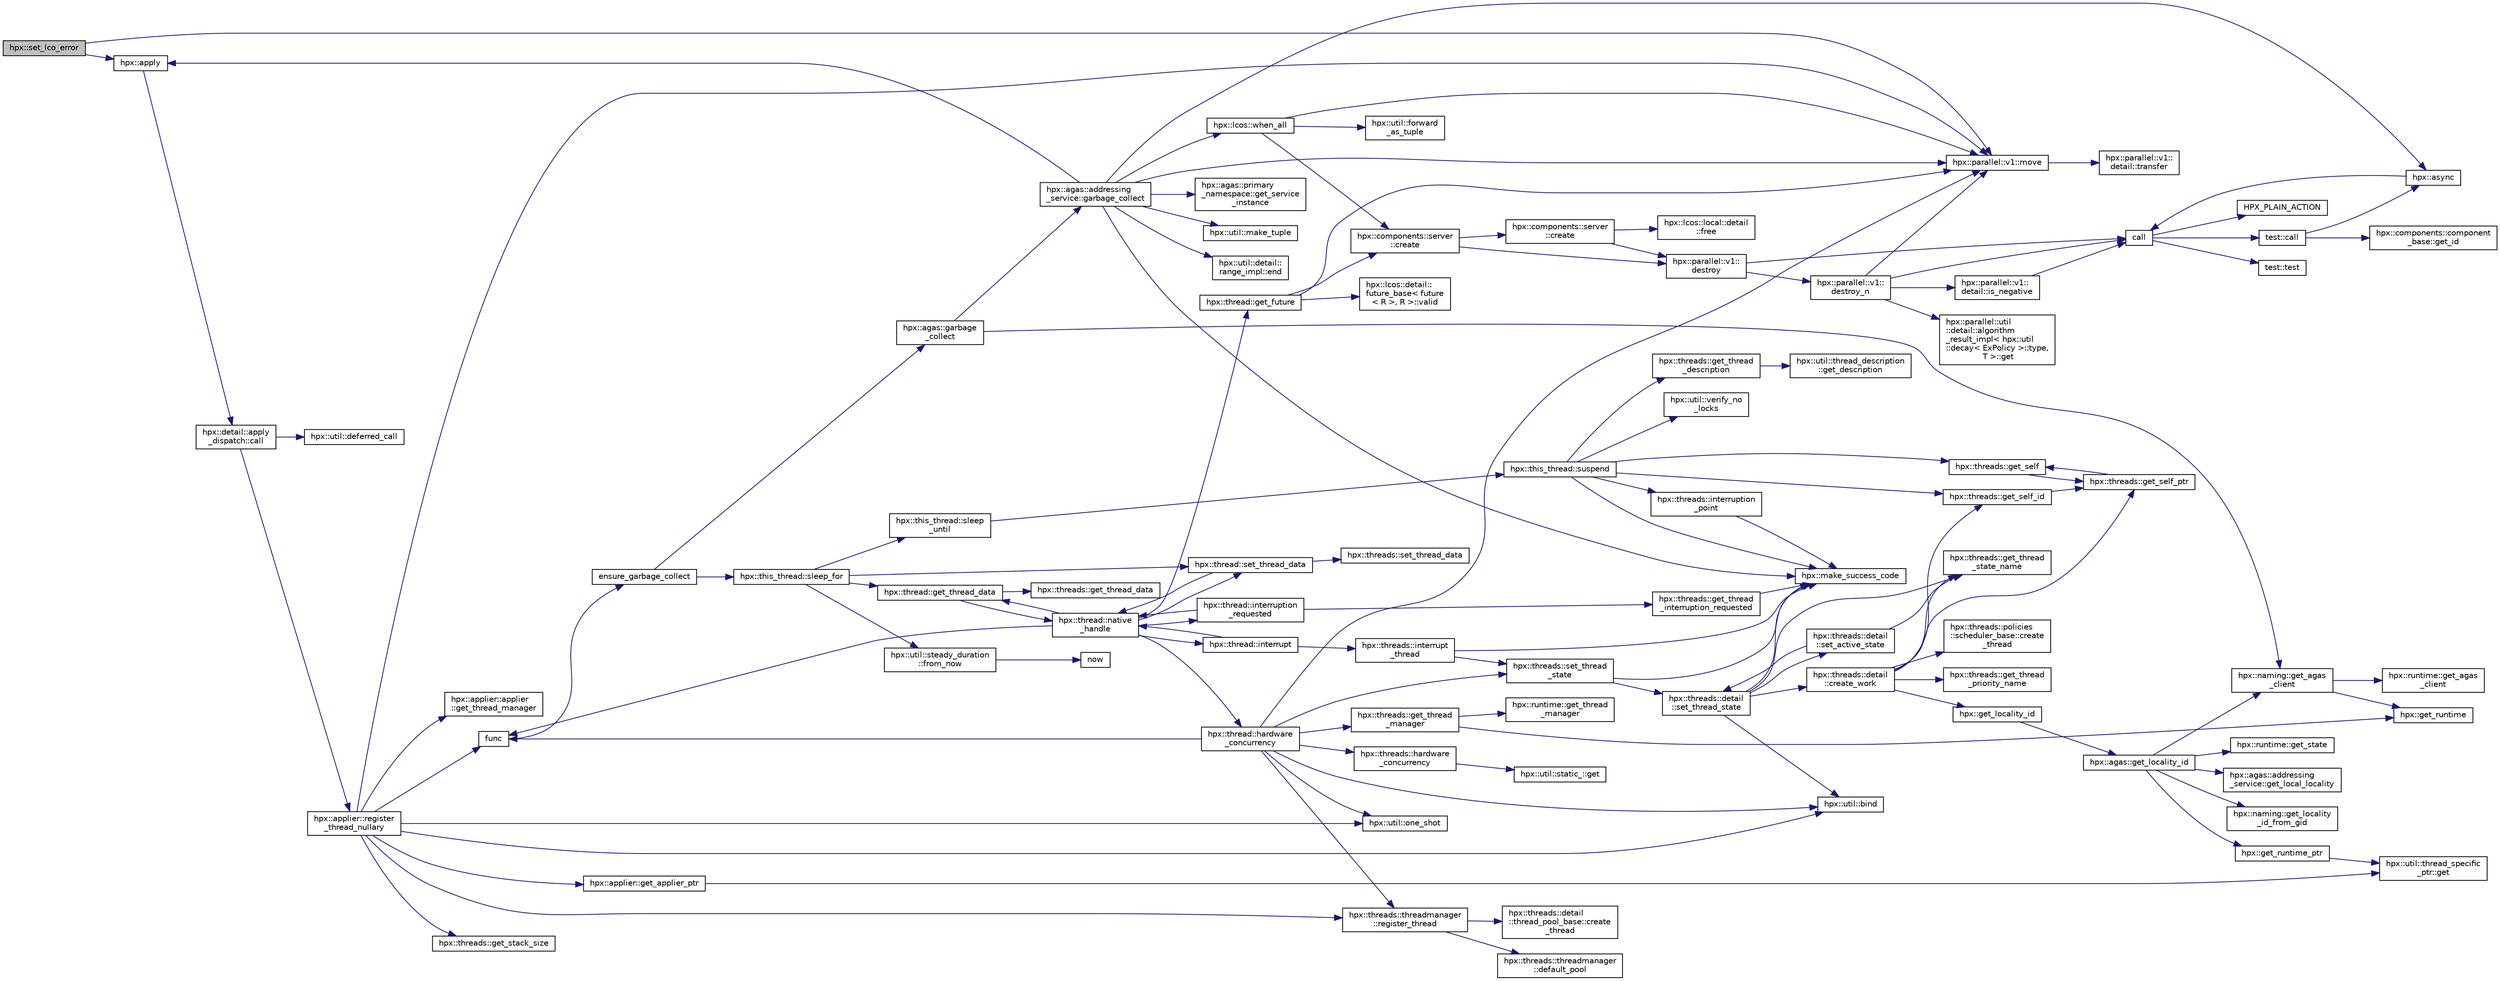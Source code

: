digraph "hpx::set_lco_error"
{
  edge [fontname="Helvetica",fontsize="10",labelfontname="Helvetica",labelfontsize="10"];
  node [fontname="Helvetica",fontsize="10",shape=record];
  rankdir="LR";
  Node15945 [label="hpx::set_lco_error",height=0.2,width=0.4,color="black", fillcolor="grey75", style="filled", fontcolor="black"];
  Node15945 -> Node15946 [color="midnightblue",fontsize="10",style="solid",fontname="Helvetica"];
  Node15946 [label="hpx::parallel::v1::move",height=0.2,width=0.4,color="black", fillcolor="white", style="filled",URL="$db/db9/namespacehpx_1_1parallel_1_1v1.html#aa7c4ede081ce786c9d1eb1adff495cfc"];
  Node15946 -> Node15947 [color="midnightblue",fontsize="10",style="solid",fontname="Helvetica"];
  Node15947 [label="hpx::parallel::v1::\ldetail::transfer",height=0.2,width=0.4,color="black", fillcolor="white", style="filled",URL="$d2/ddd/namespacehpx_1_1parallel_1_1v1_1_1detail.html#ab1b56a05e1885ca7cc7ffa1804dd2f3c"];
  Node15945 -> Node15948 [color="midnightblue",fontsize="10",style="solid",fontname="Helvetica"];
  Node15948 [label="hpx::apply",height=0.2,width=0.4,color="black", fillcolor="white", style="filled",URL="$d8/d83/namespacehpx.html#aa87762f0db0731d385f3fdfdb25d59fc"];
  Node15948 -> Node15949 [color="midnightblue",fontsize="10",style="solid",fontname="Helvetica"];
  Node15949 [label="hpx::detail::apply\l_dispatch::call",height=0.2,width=0.4,color="black", fillcolor="white", style="filled",URL="$db/de8/structhpx_1_1detail_1_1apply__dispatch.html#a0755fab16d281e74bcff0f8045be9459"];
  Node15949 -> Node15950 [color="midnightblue",fontsize="10",style="solid",fontname="Helvetica"];
  Node15950 [label="hpx::applier::register\l_thread_nullary",height=0.2,width=0.4,color="black", fillcolor="white", style="filled",URL="$d8/dcb/namespacehpx_1_1applier.html#a401cd1145927e58d74d1eb52aaccd936"];
  Node15950 -> Node15951 [color="midnightblue",fontsize="10",style="solid",fontname="Helvetica"];
  Node15951 [label="hpx::applier::get_applier_ptr",height=0.2,width=0.4,color="black", fillcolor="white", style="filled",URL="$d8/dcb/namespacehpx_1_1applier.html#a617483cf2b77ad3a0aa428ade7b35299"];
  Node15951 -> Node15952 [color="midnightblue",fontsize="10",style="solid",fontname="Helvetica"];
  Node15952 [label="hpx::util::thread_specific\l_ptr::get",height=0.2,width=0.4,color="black", fillcolor="white", style="filled",URL="$d4/d4c/structhpx_1_1util_1_1thread__specific__ptr.html#a3b27d8520710478aa41d1f74206bdba9"];
  Node15950 -> Node15953 [color="midnightblue",fontsize="10",style="solid",fontname="Helvetica"];
  Node15953 [label="func",height=0.2,width=0.4,color="black", fillcolor="white", style="filled",URL="$d8/dfd/id__type__ref__counting__1032_8cpp.html#ab811b86ea5107ffb3351fcaa29d2c652"];
  Node15953 -> Node15954 [color="midnightblue",fontsize="10",style="solid",fontname="Helvetica"];
  Node15954 [label="ensure_garbage_collect",height=0.2,width=0.4,color="black", fillcolor="white", style="filled",URL="$d8/dfd/id__type__ref__counting__1032_8cpp.html#a5264b94bf7c262ac0e521fb290d476d5"];
  Node15954 -> Node15955 [color="midnightblue",fontsize="10",style="solid",fontname="Helvetica"];
  Node15955 [label="hpx::this_thread::sleep_for",height=0.2,width=0.4,color="black", fillcolor="white", style="filled",URL="$d9/d52/namespacehpx_1_1this__thread.html#afc042a5a5fa52eef2d1d177a343435cf"];
  Node15955 -> Node15956 [color="midnightblue",fontsize="10",style="solid",fontname="Helvetica"];
  Node15956 [label="hpx::this_thread::sleep\l_until",height=0.2,width=0.4,color="black", fillcolor="white", style="filled",URL="$d9/d52/namespacehpx_1_1this__thread.html#ae12a853980115b23ff0ab8ca06622658"];
  Node15956 -> Node15957 [color="midnightblue",fontsize="10",style="solid",fontname="Helvetica"];
  Node15957 [label="hpx::this_thread::suspend",height=0.2,width=0.4,color="black", fillcolor="white", style="filled",URL="$d9/d52/namespacehpx_1_1this__thread.html#aca220026fb3014c0881d129fe31c0073"];
  Node15957 -> Node15958 [color="midnightblue",fontsize="10",style="solid",fontname="Helvetica"];
  Node15958 [label="hpx::threads::get_self",height=0.2,width=0.4,color="black", fillcolor="white", style="filled",URL="$d7/d28/namespacehpx_1_1threads.html#a07daf4d6d29233f20d66d41ab7b5b8e8"];
  Node15958 -> Node15959 [color="midnightblue",fontsize="10",style="solid",fontname="Helvetica"];
  Node15959 [label="hpx::threads::get_self_ptr",height=0.2,width=0.4,color="black", fillcolor="white", style="filled",URL="$d7/d28/namespacehpx_1_1threads.html#a22877ae347ad884cde3a51397dad6c53"];
  Node15959 -> Node15958 [color="midnightblue",fontsize="10",style="solid",fontname="Helvetica"];
  Node15957 -> Node15960 [color="midnightblue",fontsize="10",style="solid",fontname="Helvetica"];
  Node15960 [label="hpx::threads::get_self_id",height=0.2,width=0.4,color="black", fillcolor="white", style="filled",URL="$d7/d28/namespacehpx_1_1threads.html#afafe0f900b9fac3d4ed3c747625c1cfe"];
  Node15960 -> Node15959 [color="midnightblue",fontsize="10",style="solid",fontname="Helvetica"];
  Node15957 -> Node15961 [color="midnightblue",fontsize="10",style="solid",fontname="Helvetica"];
  Node15961 [label="hpx::threads::interruption\l_point",height=0.2,width=0.4,color="black", fillcolor="white", style="filled",URL="$d7/d28/namespacehpx_1_1threads.html#ada6ec56a12b050707311d8c628089059"];
  Node15961 -> Node15962 [color="midnightblue",fontsize="10",style="solid",fontname="Helvetica"];
  Node15962 [label="hpx::make_success_code",height=0.2,width=0.4,color="black", fillcolor="white", style="filled",URL="$d8/d83/namespacehpx.html#a0e8512a8f49e2a6c8185061181419d8f",tooltip="Returns error_code(hpx::success, \"success\", mode). "];
  Node15957 -> Node15963 [color="midnightblue",fontsize="10",style="solid",fontname="Helvetica"];
  Node15963 [label="hpx::util::verify_no\l_locks",height=0.2,width=0.4,color="black", fillcolor="white", style="filled",URL="$df/dad/namespacehpx_1_1util.html#ae0e1837ee6f09b79b26c2e788d2e9fc9"];
  Node15957 -> Node15964 [color="midnightblue",fontsize="10",style="solid",fontname="Helvetica"];
  Node15964 [label="hpx::threads::get_thread\l_description",height=0.2,width=0.4,color="black", fillcolor="white", style="filled",URL="$d7/d28/namespacehpx_1_1threads.html#a42fc18a7a680f4e8bc633a4b4c956701"];
  Node15964 -> Node15965 [color="midnightblue",fontsize="10",style="solid",fontname="Helvetica"];
  Node15965 [label="hpx::util::thread_description\l::get_description",height=0.2,width=0.4,color="black", fillcolor="white", style="filled",URL="$df/d9e/structhpx_1_1util_1_1thread__description.html#a8c834e14eca6eb228188022577f9f952"];
  Node15957 -> Node15962 [color="midnightblue",fontsize="10",style="solid",fontname="Helvetica"];
  Node15955 -> Node15966 [color="midnightblue",fontsize="10",style="solid",fontname="Helvetica"];
  Node15966 [label="hpx::util::steady_duration\l::from_now",height=0.2,width=0.4,color="black", fillcolor="white", style="filled",URL="$d9/d4f/classhpx_1_1util_1_1steady__duration.html#a0132206d767cd0f7395507b40111a153"];
  Node15966 -> Node15967 [color="midnightblue",fontsize="10",style="solid",fontname="Helvetica"];
  Node15967 [label="now",height=0.2,width=0.4,color="black", fillcolor="white", style="filled",URL="$de/db3/1d__stencil__1__omp_8cpp.html#a89e9667753dccfac455bd37a7a3a7b16"];
  Node15955 -> Node15968 [color="midnightblue",fontsize="10",style="solid",fontname="Helvetica"];
  Node15968 [label="hpx::thread::get_thread_data",height=0.2,width=0.4,color="black", fillcolor="white", style="filled",URL="$de/d9b/classhpx_1_1thread.html#a4535ef82cec3b953d2c941d20e3e3904"];
  Node15968 -> Node15969 [color="midnightblue",fontsize="10",style="solid",fontname="Helvetica"];
  Node15969 [label="hpx::threads::get_thread_data",height=0.2,width=0.4,color="black", fillcolor="white", style="filled",URL="$d7/d28/namespacehpx_1_1threads.html#a8737931ff6303807225f735b2b384ae4"];
  Node15968 -> Node15970 [color="midnightblue",fontsize="10",style="solid",fontname="Helvetica"];
  Node15970 [label="hpx::thread::native\l_handle",height=0.2,width=0.4,color="black", fillcolor="white", style="filled",URL="$de/d9b/classhpx_1_1thread.html#acf48190d264ab64c1c4ec99d0b421b5a"];
  Node15970 -> Node15971 [color="midnightblue",fontsize="10",style="solid",fontname="Helvetica"];
  Node15971 [label="hpx::thread::hardware\l_concurrency",height=0.2,width=0.4,color="black", fillcolor="white", style="filled",URL="$de/d9b/classhpx_1_1thread.html#a8e4fff210e02485ba493bc3a2a956c03"];
  Node15971 -> Node15972 [color="midnightblue",fontsize="10",style="solid",fontname="Helvetica"];
  Node15972 [label="hpx::threads::hardware\l_concurrency",height=0.2,width=0.4,color="black", fillcolor="white", style="filled",URL="$d7/d28/namespacehpx_1_1threads.html#aa8752a235478d2ad7b5ac467b63ab527"];
  Node15972 -> Node15973 [color="midnightblue",fontsize="10",style="solid",fontname="Helvetica"];
  Node15973 [label="hpx::util::static_::get",height=0.2,width=0.4,color="black", fillcolor="white", style="filled",URL="$d3/dbb/structhpx_1_1util_1_1static__.html#a2967c633948a3bf17a3b5405ef5a8318"];
  Node15971 -> Node15953 [color="midnightblue",fontsize="10",style="solid",fontname="Helvetica"];
  Node15971 -> Node15974 [color="midnightblue",fontsize="10",style="solid",fontname="Helvetica"];
  Node15974 [label="hpx::util::bind",height=0.2,width=0.4,color="black", fillcolor="white", style="filled",URL="$df/dad/namespacehpx_1_1util.html#ad844caedf82a0173d6909d910c3e48c6"];
  Node15971 -> Node15975 [color="midnightblue",fontsize="10",style="solid",fontname="Helvetica"];
  Node15975 [label="hpx::util::one_shot",height=0.2,width=0.4,color="black", fillcolor="white", style="filled",URL="$df/dad/namespacehpx_1_1util.html#a273e61be42a72415291e0ec0a4f28c7a"];
  Node15971 -> Node15946 [color="midnightblue",fontsize="10",style="solid",fontname="Helvetica"];
  Node15971 -> Node15976 [color="midnightblue",fontsize="10",style="solid",fontname="Helvetica"];
  Node15976 [label="hpx::threads::get_thread\l_manager",height=0.2,width=0.4,color="black", fillcolor="white", style="filled",URL="$d7/d28/namespacehpx_1_1threads.html#a076973c3a53beadde7d967e22c4f6cce"];
  Node15976 -> Node15977 [color="midnightblue",fontsize="10",style="solid",fontname="Helvetica"];
  Node15977 [label="hpx::get_runtime",height=0.2,width=0.4,color="black", fillcolor="white", style="filled",URL="$d8/d83/namespacehpx.html#aef902cc6c7dd3b9fbadf34d1e850a070"];
  Node15976 -> Node15978 [color="midnightblue",fontsize="10",style="solid",fontname="Helvetica"];
  Node15978 [label="hpx::runtime::get_thread\l_manager",height=0.2,width=0.4,color="black", fillcolor="white", style="filled",URL="$d0/d7b/classhpx_1_1runtime.html#a865b12d57fcd44a8d3dda3e35414f563"];
  Node15971 -> Node15979 [color="midnightblue",fontsize="10",style="solid",fontname="Helvetica"];
  Node15979 [label="hpx::threads::threadmanager\l::register_thread",height=0.2,width=0.4,color="black", fillcolor="white", style="filled",URL="$d5/daa/classhpx_1_1threads_1_1threadmanager.html#a7f79c7578e08a60ca45eb276ce8133d8"];
  Node15979 -> Node15980 [color="midnightblue",fontsize="10",style="solid",fontname="Helvetica"];
  Node15980 [label="hpx::threads::threadmanager\l::default_pool",height=0.2,width=0.4,color="black", fillcolor="white", style="filled",URL="$d5/daa/classhpx_1_1threads_1_1threadmanager.html#a851f067d03b5dd1c5e6a9a6a841e05df"];
  Node15979 -> Node15981 [color="midnightblue",fontsize="10",style="solid",fontname="Helvetica"];
  Node15981 [label="hpx::threads::detail\l::thread_pool_base::create\l_thread",height=0.2,width=0.4,color="black", fillcolor="white", style="filled",URL="$de/dae/classhpx_1_1threads_1_1detail_1_1thread__pool__base.html#ad35d3779eef6f4528e62a26d71b34b34"];
  Node15971 -> Node15982 [color="midnightblue",fontsize="10",style="solid",fontname="Helvetica"];
  Node15982 [label="hpx::threads::set_thread\l_state",height=0.2,width=0.4,color="black", fillcolor="white", style="filled",URL="$d7/d28/namespacehpx_1_1threads.html#ac0690ad16ad778bcc79dcd727cc33025",tooltip="Set the thread state of the thread referenced by the thread_id id. "];
  Node15982 -> Node15962 [color="midnightblue",fontsize="10",style="solid",fontname="Helvetica"];
  Node15982 -> Node15983 [color="midnightblue",fontsize="10",style="solid",fontname="Helvetica"];
  Node15983 [label="hpx::threads::detail\l::set_thread_state",height=0.2,width=0.4,color="black", fillcolor="white", style="filled",URL="$d2/dd1/namespacehpx_1_1threads_1_1detail.html#af85ddc854c4a149bf1738eb1b111b9ab"];
  Node15983 -> Node15984 [color="midnightblue",fontsize="10",style="solid",fontname="Helvetica"];
  Node15984 [label="hpx::threads::get_thread\l_state_name",height=0.2,width=0.4,color="black", fillcolor="white", style="filled",URL="$d7/d28/namespacehpx_1_1threads.html#a26f91ea8d2195f165c033241c5cd11db"];
  Node15983 -> Node15962 [color="midnightblue",fontsize="10",style="solid",fontname="Helvetica"];
  Node15983 -> Node15974 [color="midnightblue",fontsize="10",style="solid",fontname="Helvetica"];
  Node15983 -> Node15985 [color="midnightblue",fontsize="10",style="solid",fontname="Helvetica"];
  Node15985 [label="hpx::threads::detail\l::set_active_state",height=0.2,width=0.4,color="black", fillcolor="white", style="filled",URL="$d2/dd1/namespacehpx_1_1threads_1_1detail.html#a45884a5bf04ad66a4f259231a3947e76"];
  Node15985 -> Node15984 [color="midnightblue",fontsize="10",style="solid",fontname="Helvetica"];
  Node15985 -> Node15983 [color="midnightblue",fontsize="10",style="solid",fontname="Helvetica"];
  Node15983 -> Node15986 [color="midnightblue",fontsize="10",style="solid",fontname="Helvetica"];
  Node15986 [label="hpx::threads::detail\l::create_work",height=0.2,width=0.4,color="black", fillcolor="white", style="filled",URL="$d2/dd1/namespacehpx_1_1threads_1_1detail.html#ae22384a3c1b1a1940032fad068fb54b1"];
  Node15986 -> Node15984 [color="midnightblue",fontsize="10",style="solid",fontname="Helvetica"];
  Node15986 -> Node15987 [color="midnightblue",fontsize="10",style="solid",fontname="Helvetica"];
  Node15987 [label="hpx::threads::get_thread\l_priority_name",height=0.2,width=0.4,color="black", fillcolor="white", style="filled",URL="$d7/d28/namespacehpx_1_1threads.html#a9c6b2fec0c1cf5b06ff83ce756ca6d42"];
  Node15986 -> Node15959 [color="midnightblue",fontsize="10",style="solid",fontname="Helvetica"];
  Node15986 -> Node15960 [color="midnightblue",fontsize="10",style="solid",fontname="Helvetica"];
  Node15986 -> Node15988 [color="midnightblue",fontsize="10",style="solid",fontname="Helvetica"];
  Node15988 [label="hpx::get_locality_id",height=0.2,width=0.4,color="black", fillcolor="white", style="filled",URL="$d8/d83/namespacehpx.html#a158d7c54a657bb364c1704033010697b",tooltip="Return the number of the locality this function is being called from. "];
  Node15988 -> Node15989 [color="midnightblue",fontsize="10",style="solid",fontname="Helvetica"];
  Node15989 [label="hpx::agas::get_locality_id",height=0.2,width=0.4,color="black", fillcolor="white", style="filled",URL="$dc/d54/namespacehpx_1_1agas.html#a491cc2ddecdf0f1a9129900caa6a4d3e"];
  Node15989 -> Node15990 [color="midnightblue",fontsize="10",style="solid",fontname="Helvetica"];
  Node15990 [label="hpx::get_runtime_ptr",height=0.2,width=0.4,color="black", fillcolor="white", style="filled",URL="$d8/d83/namespacehpx.html#af29daf2bb3e01b4d6495a1742b6cce64"];
  Node15990 -> Node15952 [color="midnightblue",fontsize="10",style="solid",fontname="Helvetica"];
  Node15989 -> Node15991 [color="midnightblue",fontsize="10",style="solid",fontname="Helvetica"];
  Node15991 [label="hpx::runtime::get_state",height=0.2,width=0.4,color="black", fillcolor="white", style="filled",URL="$d0/d7b/classhpx_1_1runtime.html#ab405f80e060dac95d624520f38b0524c"];
  Node15989 -> Node15992 [color="midnightblue",fontsize="10",style="solid",fontname="Helvetica"];
  Node15992 [label="hpx::naming::get_agas\l_client",height=0.2,width=0.4,color="black", fillcolor="white", style="filled",URL="$d4/dc9/namespacehpx_1_1naming.html#a0408fffd5d34b620712a801b0ae3b032"];
  Node15992 -> Node15977 [color="midnightblue",fontsize="10",style="solid",fontname="Helvetica"];
  Node15992 -> Node15993 [color="midnightblue",fontsize="10",style="solid",fontname="Helvetica"];
  Node15993 [label="hpx::runtime::get_agas\l_client",height=0.2,width=0.4,color="black", fillcolor="white", style="filled",URL="$d0/d7b/classhpx_1_1runtime.html#aeb5dddd30d6b9861669af8ad44d1a96a"];
  Node15989 -> Node15994 [color="midnightblue",fontsize="10",style="solid",fontname="Helvetica"];
  Node15994 [label="hpx::agas::addressing\l_service::get_local_locality",height=0.2,width=0.4,color="black", fillcolor="white", style="filled",URL="$db/d58/structhpx_1_1agas_1_1addressing__service.html#ab52c19a37c2a7a006c6c15f90ad0539c"];
  Node15989 -> Node15995 [color="midnightblue",fontsize="10",style="solid",fontname="Helvetica"];
  Node15995 [label="hpx::naming::get_locality\l_id_from_gid",height=0.2,width=0.4,color="black", fillcolor="white", style="filled",URL="$d4/dc9/namespacehpx_1_1naming.html#a7fd43037784560bd04fda9b49e33529f"];
  Node15986 -> Node15996 [color="midnightblue",fontsize="10",style="solid",fontname="Helvetica"];
  Node15996 [label="hpx::threads::policies\l::scheduler_base::create\l_thread",height=0.2,width=0.4,color="black", fillcolor="white", style="filled",URL="$dd/d7e/structhpx_1_1threads_1_1policies_1_1scheduler__base.html#ad3b05cd7f363cc8e8410ce368c3794e0"];
  Node15970 -> Node15997 [color="midnightblue",fontsize="10",style="solid",fontname="Helvetica"];
  Node15997 [label="hpx::thread::interrupt",height=0.2,width=0.4,color="black", fillcolor="white", style="filled",URL="$de/d9b/classhpx_1_1thread.html#ac34d0d033aa743c476a79dbc2e1a8a39"];
  Node15997 -> Node15998 [color="midnightblue",fontsize="10",style="solid",fontname="Helvetica"];
  Node15998 [label="hpx::threads::interrupt\l_thread",height=0.2,width=0.4,color="black", fillcolor="white", style="filled",URL="$d7/d28/namespacehpx_1_1threads.html#a6bdda1a2aab61b9b13d274b5155d7e73"];
  Node15998 -> Node15962 [color="midnightblue",fontsize="10",style="solid",fontname="Helvetica"];
  Node15998 -> Node15982 [color="midnightblue",fontsize="10",style="solid",fontname="Helvetica"];
  Node15997 -> Node15970 [color="midnightblue",fontsize="10",style="solid",fontname="Helvetica"];
  Node15970 -> Node15999 [color="midnightblue",fontsize="10",style="solid",fontname="Helvetica"];
  Node15999 [label="hpx::thread::interruption\l_requested",height=0.2,width=0.4,color="black", fillcolor="white", style="filled",URL="$de/d9b/classhpx_1_1thread.html#a33276bb4c20bbb0b1978944e18ef71b8"];
  Node15999 -> Node16000 [color="midnightblue",fontsize="10",style="solid",fontname="Helvetica"];
  Node16000 [label="hpx::threads::get_thread\l_interruption_requested",height=0.2,width=0.4,color="black", fillcolor="white", style="filled",URL="$d7/d28/namespacehpx_1_1threads.html#ae64a7fdb8b5c8bac7be0c8282672a03b"];
  Node16000 -> Node15962 [color="midnightblue",fontsize="10",style="solid",fontname="Helvetica"];
  Node15999 -> Node15970 [color="midnightblue",fontsize="10",style="solid",fontname="Helvetica"];
  Node15970 -> Node16001 [color="midnightblue",fontsize="10",style="solid",fontname="Helvetica"];
  Node16001 [label="hpx::thread::get_future",height=0.2,width=0.4,color="black", fillcolor="white", style="filled",URL="$de/d9b/classhpx_1_1thread.html#a87fdb0d8da826366fc190ed224900a64"];
  Node16001 -> Node16002 [color="midnightblue",fontsize="10",style="solid",fontname="Helvetica"];
  Node16002 [label="hpx::lcos::detail::\lfuture_base\< future\l\< R \>, R \>::valid",height=0.2,width=0.4,color="black", fillcolor="white", style="filled",URL="$d5/dd7/classhpx_1_1lcos_1_1detail_1_1future__base.html#aaf7beb7374815614363033bd96573e75"];
  Node16001 -> Node16003 [color="midnightblue",fontsize="10",style="solid",fontname="Helvetica"];
  Node16003 [label="hpx::components::server\l::create",height=0.2,width=0.4,color="black", fillcolor="white", style="filled",URL="$d2/da2/namespacehpx_1_1components_1_1server.html#ac776c89f3d68ceb910e8cee9fa937ab4",tooltip="Create arrays of components using their default constructor. "];
  Node16003 -> Node16004 [color="midnightblue",fontsize="10",style="solid",fontname="Helvetica"];
  Node16004 [label="hpx::components::server\l::create",height=0.2,width=0.4,color="black", fillcolor="white", style="filled",URL="$d2/da2/namespacehpx_1_1components_1_1server.html#a77d26de181c97b444565e230577981bd"];
  Node16004 -> Node16005 [color="midnightblue",fontsize="10",style="solid",fontname="Helvetica"];
  Node16005 [label="hpx::lcos::local::detail\l::free",height=0.2,width=0.4,color="black", fillcolor="white", style="filled",URL="$d4/dcb/namespacehpx_1_1lcos_1_1local_1_1detail.html#a55a940f019734e9bb045dc123cd80e48"];
  Node16004 -> Node16006 [color="midnightblue",fontsize="10",style="solid",fontname="Helvetica"];
  Node16006 [label="hpx::parallel::v1::\ldestroy",height=0.2,width=0.4,color="black", fillcolor="white", style="filled",URL="$db/db9/namespacehpx_1_1parallel_1_1v1.html#acf303558375048e8a7cc9a2c2e09477f"];
  Node16006 -> Node16007 [color="midnightblue",fontsize="10",style="solid",fontname="Helvetica"];
  Node16007 [label="call",height=0.2,width=0.4,color="black", fillcolor="white", style="filled",URL="$d2/d67/promise__1620_8cpp.html#a58357f0b82bc761e1d0b9091ed563a70"];
  Node16007 -> Node16008 [color="midnightblue",fontsize="10",style="solid",fontname="Helvetica"];
  Node16008 [label="test::test",height=0.2,width=0.4,color="black", fillcolor="white", style="filled",URL="$d8/d89/structtest.html#ab42d5ece712d716b04cb3f686f297a26"];
  Node16007 -> Node16009 [color="midnightblue",fontsize="10",style="solid",fontname="Helvetica"];
  Node16009 [label="HPX_PLAIN_ACTION",height=0.2,width=0.4,color="black", fillcolor="white", style="filled",URL="$d2/d67/promise__1620_8cpp.html#ab96aab827a4b1fcaf66cfe0ba83fef23"];
  Node16007 -> Node16010 [color="midnightblue",fontsize="10",style="solid",fontname="Helvetica"];
  Node16010 [label="test::call",height=0.2,width=0.4,color="black", fillcolor="white", style="filled",URL="$d8/d89/structtest.html#aeb29e7ed6518b9426ccf1344c52620ae"];
  Node16010 -> Node16011 [color="midnightblue",fontsize="10",style="solid",fontname="Helvetica"];
  Node16011 [label="hpx::async",height=0.2,width=0.4,color="black", fillcolor="white", style="filled",URL="$d8/d83/namespacehpx.html#acb7d8e37b73b823956ce144f9a57eaa4"];
  Node16011 -> Node16007 [color="midnightblue",fontsize="10",style="solid",fontname="Helvetica"];
  Node16010 -> Node16012 [color="midnightblue",fontsize="10",style="solid",fontname="Helvetica"];
  Node16012 [label="hpx::components::component\l_base::get_id",height=0.2,width=0.4,color="black", fillcolor="white", style="filled",URL="$d2/de6/classhpx_1_1components_1_1component__base.html#a4c8fd93514039bdf01c48d66d82b19cd"];
  Node16006 -> Node16013 [color="midnightblue",fontsize="10",style="solid",fontname="Helvetica"];
  Node16013 [label="hpx::parallel::v1::\ldestroy_n",height=0.2,width=0.4,color="black", fillcolor="white", style="filled",URL="$db/db9/namespacehpx_1_1parallel_1_1v1.html#a71d0691132a300690163f5636bcd5bd3"];
  Node16013 -> Node16014 [color="midnightblue",fontsize="10",style="solid",fontname="Helvetica"];
  Node16014 [label="hpx::parallel::v1::\ldetail::is_negative",height=0.2,width=0.4,color="black", fillcolor="white", style="filled",URL="$d2/ddd/namespacehpx_1_1parallel_1_1v1_1_1detail.html#adf2e40fc4b20ad0fd442ee3118a4d527"];
  Node16014 -> Node16007 [color="midnightblue",fontsize="10",style="solid",fontname="Helvetica"];
  Node16013 -> Node16015 [color="midnightblue",fontsize="10",style="solid",fontname="Helvetica"];
  Node16015 [label="hpx::parallel::util\l::detail::algorithm\l_result_impl\< hpx::util\l::decay\< ExPolicy \>::type,\l T \>::get",height=0.2,width=0.4,color="black", fillcolor="white", style="filled",URL="$d2/d42/structhpx_1_1parallel_1_1util_1_1detail_1_1algorithm__result__impl.html#ab5b051e8ec74eff5e0e62fd63f5d377e"];
  Node16013 -> Node15946 [color="midnightblue",fontsize="10",style="solid",fontname="Helvetica"];
  Node16013 -> Node16007 [color="midnightblue",fontsize="10",style="solid",fontname="Helvetica"];
  Node16003 -> Node16006 [color="midnightblue",fontsize="10",style="solid",fontname="Helvetica"];
  Node16001 -> Node15946 [color="midnightblue",fontsize="10",style="solid",fontname="Helvetica"];
  Node15970 -> Node15968 [color="midnightblue",fontsize="10",style="solid",fontname="Helvetica"];
  Node15970 -> Node16016 [color="midnightblue",fontsize="10",style="solid",fontname="Helvetica"];
  Node16016 [label="hpx::thread::set_thread_data",height=0.2,width=0.4,color="black", fillcolor="white", style="filled",URL="$de/d9b/classhpx_1_1thread.html#a7317a3cf5251f3b33c990449570d4cea"];
  Node16016 -> Node16017 [color="midnightblue",fontsize="10",style="solid",fontname="Helvetica"];
  Node16017 [label="hpx::threads::set_thread_data",height=0.2,width=0.4,color="black", fillcolor="white", style="filled",URL="$d7/d28/namespacehpx_1_1threads.html#a00a625acc149fce3ae38e4340454acf7"];
  Node16016 -> Node15970 [color="midnightblue",fontsize="10",style="solid",fontname="Helvetica"];
  Node15970 -> Node15953 [color="midnightblue",fontsize="10",style="solid",fontname="Helvetica"];
  Node15955 -> Node16016 [color="midnightblue",fontsize="10",style="solid",fontname="Helvetica"];
  Node15954 -> Node16018 [color="midnightblue",fontsize="10",style="solid",fontname="Helvetica"];
  Node16018 [label="hpx::agas::garbage\l_collect",height=0.2,width=0.4,color="black", fillcolor="white", style="filled",URL="$dc/d54/namespacehpx_1_1agas.html#a951337adc4f9bd6df00a50737468e911"];
  Node16018 -> Node15992 [color="midnightblue",fontsize="10",style="solid",fontname="Helvetica"];
  Node16018 -> Node16019 [color="midnightblue",fontsize="10",style="solid",fontname="Helvetica"];
  Node16019 [label="hpx::agas::addressing\l_service::garbage_collect",height=0.2,width=0.4,color="black", fillcolor="white", style="filled",URL="$db/d58/structhpx_1_1agas_1_1addressing__service.html#a87dcae0eacf6e62d5103ebf516d86f63"];
  Node16019 -> Node15962 [color="midnightblue",fontsize="10",style="solid",fontname="Helvetica"];
  Node16019 -> Node16020 [color="midnightblue",fontsize="10",style="solid",fontname="Helvetica"];
  Node16020 [label="hpx::agas::primary\l_namespace::get_service\l_instance",height=0.2,width=0.4,color="black", fillcolor="white", style="filled",URL="$d1/d43/structhpx_1_1agas_1_1primary__namespace.html#a7630ff0f30ff8c23b13b4672c5350e2e"];
  Node16019 -> Node16021 [color="midnightblue",fontsize="10",style="solid",fontname="Helvetica"];
  Node16021 [label="hpx::util::make_tuple",height=0.2,width=0.4,color="black", fillcolor="white", style="filled",URL="$df/dad/namespacehpx_1_1util.html#a06fa74211a987d208e013f400a9f5328"];
  Node16019 -> Node16022 [color="midnightblue",fontsize="10",style="solid",fontname="Helvetica"];
  Node16022 [label="hpx::util::detail::\lrange_impl::end",height=0.2,width=0.4,color="black", fillcolor="white", style="filled",URL="$d4/d4a/namespacehpx_1_1util_1_1detail_1_1range__impl.html#afb2ea48b0902f52ee4d8b764807b4316"];
  Node16019 -> Node15948 [color="midnightblue",fontsize="10",style="solid",fontname="Helvetica"];
  Node16019 -> Node15946 [color="midnightblue",fontsize="10",style="solid",fontname="Helvetica"];
  Node16019 -> Node16011 [color="midnightblue",fontsize="10",style="solid",fontname="Helvetica"];
  Node16019 -> Node16023 [color="midnightblue",fontsize="10",style="solid",fontname="Helvetica"];
  Node16023 [label="hpx::lcos::when_all",height=0.2,width=0.4,color="black", fillcolor="white", style="filled",URL="$d2/dc9/namespacehpx_1_1lcos.html#a1a6fb024d8690923fb185d5aee204d54"];
  Node16023 -> Node16024 [color="midnightblue",fontsize="10",style="solid",fontname="Helvetica"];
  Node16024 [label="hpx::util::forward\l_as_tuple",height=0.2,width=0.4,color="black", fillcolor="white", style="filled",URL="$df/dad/namespacehpx_1_1util.html#ab7c31e3f24c3302a4f67b6735a6fa597"];
  Node16023 -> Node15946 [color="midnightblue",fontsize="10",style="solid",fontname="Helvetica"];
  Node16023 -> Node16003 [color="midnightblue",fontsize="10",style="solid",fontname="Helvetica"];
  Node15950 -> Node15974 [color="midnightblue",fontsize="10",style="solid",fontname="Helvetica"];
  Node15950 -> Node15975 [color="midnightblue",fontsize="10",style="solid",fontname="Helvetica"];
  Node15950 -> Node15946 [color="midnightblue",fontsize="10",style="solid",fontname="Helvetica"];
  Node15950 -> Node16025 [color="midnightblue",fontsize="10",style="solid",fontname="Helvetica"];
  Node16025 [label="hpx::threads::get_stack_size",height=0.2,width=0.4,color="black", fillcolor="white", style="filled",URL="$d7/d28/namespacehpx_1_1threads.html#af597241b3c2785150be206737ca04aa6",tooltip="The get_stack_size function is part of the thread related API. It. "];
  Node15950 -> Node16026 [color="midnightblue",fontsize="10",style="solid",fontname="Helvetica"];
  Node16026 [label="hpx::applier::applier\l::get_thread_manager",height=0.2,width=0.4,color="black", fillcolor="white", style="filled",URL="$da/dcb/classhpx_1_1applier_1_1applier.html#acc36d583973701e573be39da97bba866",tooltip="Access the thread-manager instance associated with this applier. "];
  Node15950 -> Node15979 [color="midnightblue",fontsize="10",style="solid",fontname="Helvetica"];
  Node15949 -> Node16027 [color="midnightblue",fontsize="10",style="solid",fontname="Helvetica"];
  Node16027 [label="hpx::util::deferred_call",height=0.2,width=0.4,color="black", fillcolor="white", style="filled",URL="$df/dad/namespacehpx_1_1util.html#acdded623c658a7a3436f7e76bc9d881c"];
}
